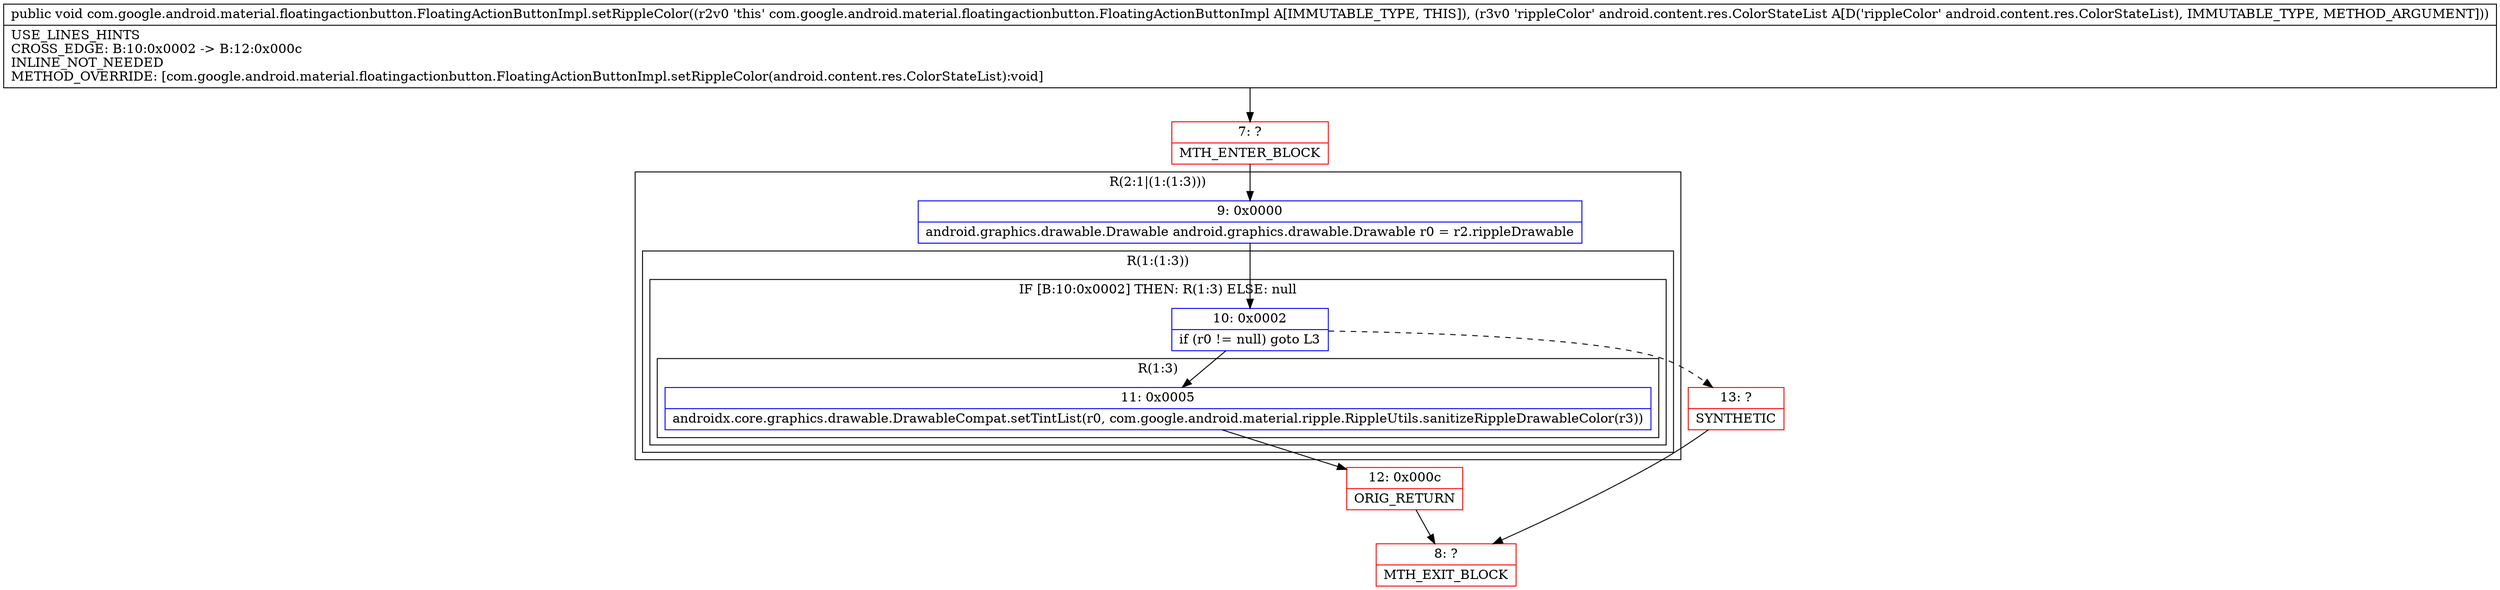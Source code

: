 digraph "CFG forcom.google.android.material.floatingactionbutton.FloatingActionButtonImpl.setRippleColor(Landroid\/content\/res\/ColorStateList;)V" {
subgraph cluster_Region_638194031 {
label = "R(2:1|(1:(1:3)))";
node [shape=record,color=blue];
Node_9 [shape=record,label="{9\:\ 0x0000|android.graphics.drawable.Drawable android.graphics.drawable.Drawable r0 = r2.rippleDrawable\l}"];
subgraph cluster_Region_1425068314 {
label = "R(1:(1:3))";
node [shape=record,color=blue];
subgraph cluster_IfRegion_1703626568 {
label = "IF [B:10:0x0002] THEN: R(1:3) ELSE: null";
node [shape=record,color=blue];
Node_10 [shape=record,label="{10\:\ 0x0002|if (r0 != null) goto L3\l}"];
subgraph cluster_Region_670673871 {
label = "R(1:3)";
node [shape=record,color=blue];
Node_11 [shape=record,label="{11\:\ 0x0005|androidx.core.graphics.drawable.DrawableCompat.setTintList(r0, com.google.android.material.ripple.RippleUtils.sanitizeRippleDrawableColor(r3))\l}"];
}
}
}
}
Node_7 [shape=record,color=red,label="{7\:\ ?|MTH_ENTER_BLOCK\l}"];
Node_12 [shape=record,color=red,label="{12\:\ 0x000c|ORIG_RETURN\l}"];
Node_8 [shape=record,color=red,label="{8\:\ ?|MTH_EXIT_BLOCK\l}"];
Node_13 [shape=record,color=red,label="{13\:\ ?|SYNTHETIC\l}"];
MethodNode[shape=record,label="{public void com.google.android.material.floatingactionbutton.FloatingActionButtonImpl.setRippleColor((r2v0 'this' com.google.android.material.floatingactionbutton.FloatingActionButtonImpl A[IMMUTABLE_TYPE, THIS]), (r3v0 'rippleColor' android.content.res.ColorStateList A[D('rippleColor' android.content.res.ColorStateList), IMMUTABLE_TYPE, METHOD_ARGUMENT]))  | USE_LINES_HINTS\lCROSS_EDGE: B:10:0x0002 \-\> B:12:0x000c\lINLINE_NOT_NEEDED\lMETHOD_OVERRIDE: [com.google.android.material.floatingactionbutton.FloatingActionButtonImpl.setRippleColor(android.content.res.ColorStateList):void]\l}"];
MethodNode -> Node_7;Node_9 -> Node_10;
Node_10 -> Node_11;
Node_10 -> Node_13[style=dashed];
Node_11 -> Node_12;
Node_7 -> Node_9;
Node_12 -> Node_8;
Node_13 -> Node_8;
}

